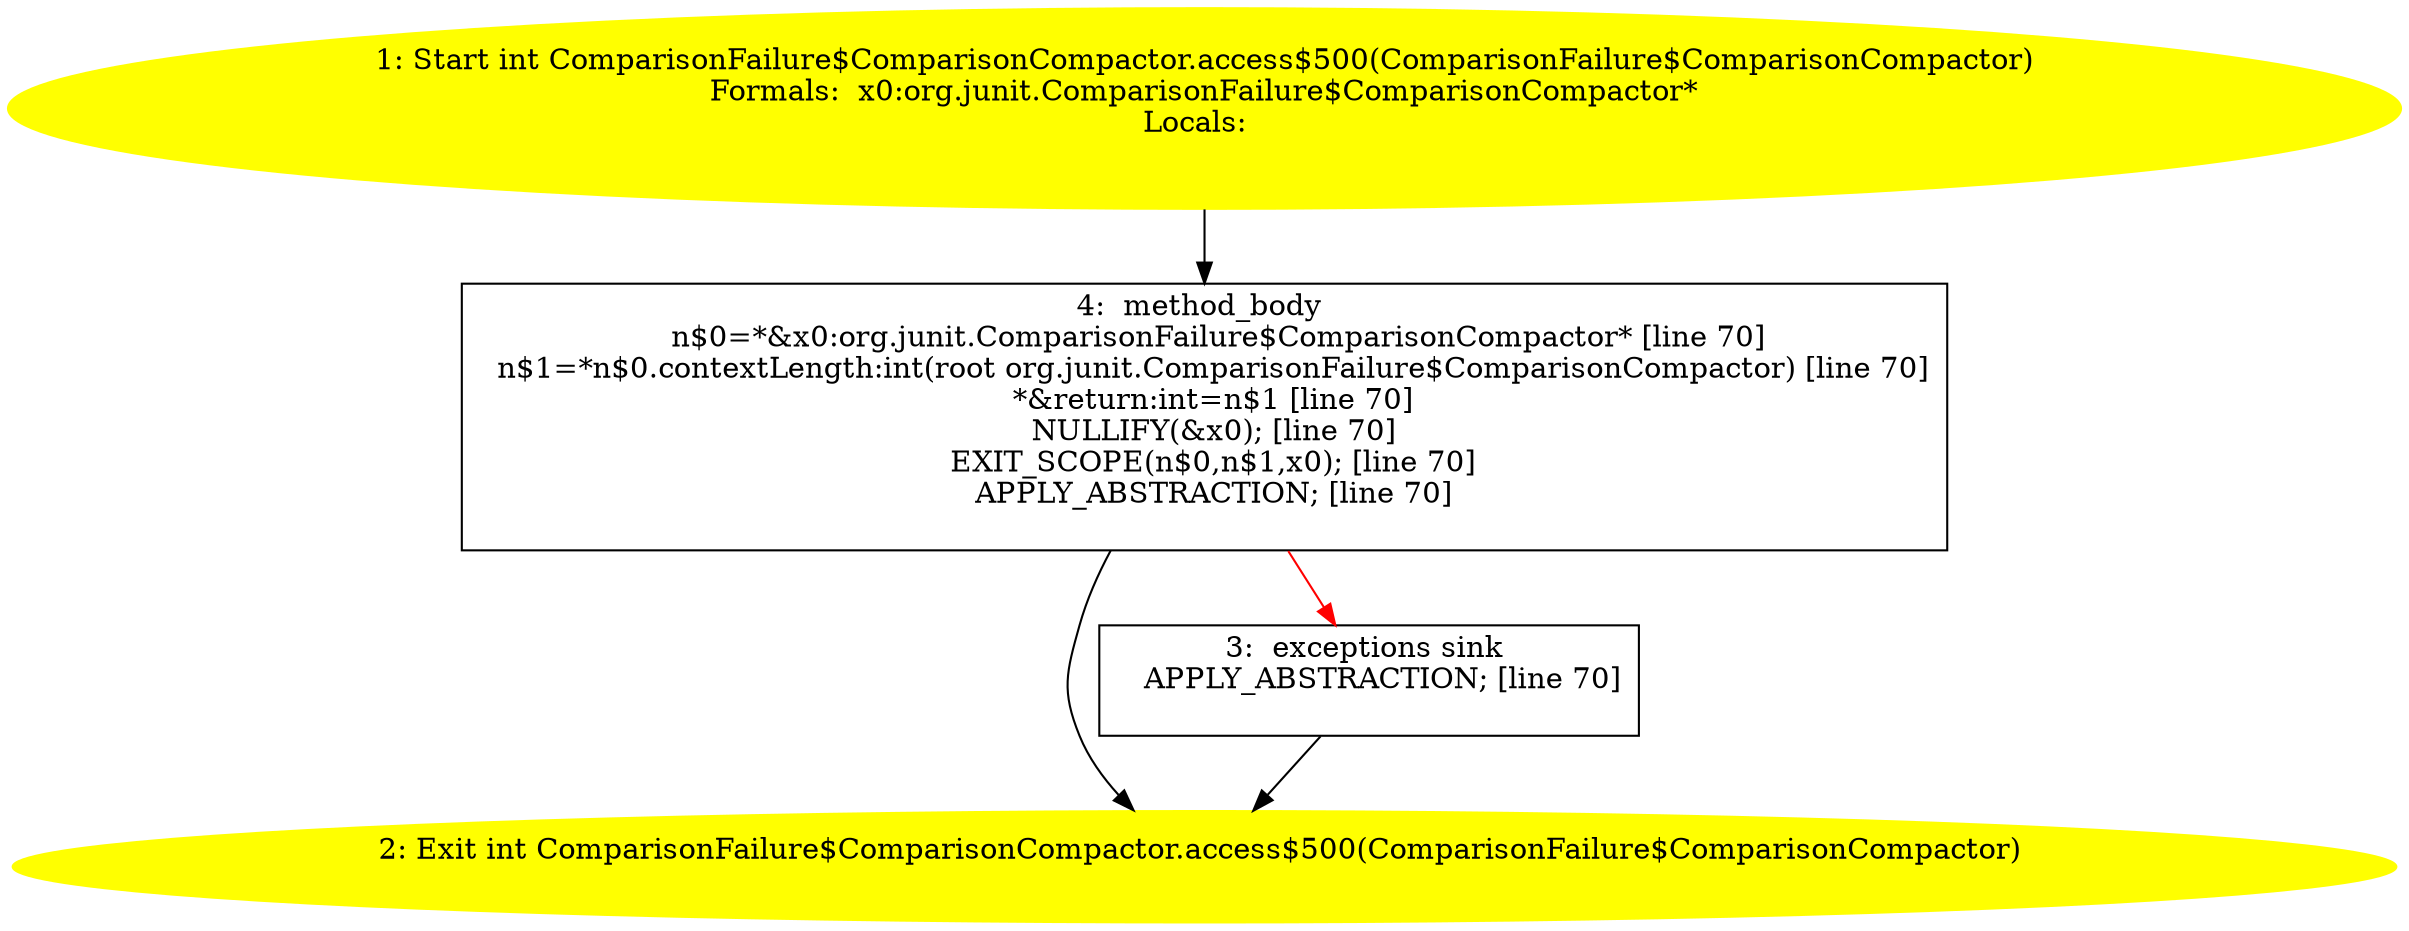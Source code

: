 /* @generated */
digraph cfg {
"org.junit.ComparisonFailure$ComparisonCompactor.access$500(org.junit.ComparisonFailure$ComparisonCom.e8be8c68ffca30b539974466810f6fa9_1" [label="1: Start int ComparisonFailure$ComparisonCompactor.access$500(ComparisonFailure$ComparisonCompactor)\nFormals:  x0:org.junit.ComparisonFailure$ComparisonCompactor*\nLocals:  \n  " color=yellow style=filled]
	

	 "org.junit.ComparisonFailure$ComparisonCompactor.access$500(org.junit.ComparisonFailure$ComparisonCom.e8be8c68ffca30b539974466810f6fa9_1" -> "org.junit.ComparisonFailure$ComparisonCompactor.access$500(org.junit.ComparisonFailure$ComparisonCom.e8be8c68ffca30b539974466810f6fa9_4" ;
"org.junit.ComparisonFailure$ComparisonCompactor.access$500(org.junit.ComparisonFailure$ComparisonCom.e8be8c68ffca30b539974466810f6fa9_2" [label="2: Exit int ComparisonFailure$ComparisonCompactor.access$500(ComparisonFailure$ComparisonCompactor) \n  " color=yellow style=filled]
	

"org.junit.ComparisonFailure$ComparisonCompactor.access$500(org.junit.ComparisonFailure$ComparisonCom.e8be8c68ffca30b539974466810f6fa9_3" [label="3:  exceptions sink \n   APPLY_ABSTRACTION; [line 70]\n " shape="box"]
	

	 "org.junit.ComparisonFailure$ComparisonCompactor.access$500(org.junit.ComparisonFailure$ComparisonCom.e8be8c68ffca30b539974466810f6fa9_3" -> "org.junit.ComparisonFailure$ComparisonCompactor.access$500(org.junit.ComparisonFailure$ComparisonCom.e8be8c68ffca30b539974466810f6fa9_2" ;
"org.junit.ComparisonFailure$ComparisonCompactor.access$500(org.junit.ComparisonFailure$ComparisonCom.e8be8c68ffca30b539974466810f6fa9_4" [label="4:  method_body \n   n$0=*&x0:org.junit.ComparisonFailure$ComparisonCompactor* [line 70]\n  n$1=*n$0.contextLength:int(root org.junit.ComparisonFailure$ComparisonCompactor) [line 70]\n  *&return:int=n$1 [line 70]\n  NULLIFY(&x0); [line 70]\n  EXIT_SCOPE(n$0,n$1,x0); [line 70]\n  APPLY_ABSTRACTION; [line 70]\n " shape="box"]
	

	 "org.junit.ComparisonFailure$ComparisonCompactor.access$500(org.junit.ComparisonFailure$ComparisonCom.e8be8c68ffca30b539974466810f6fa9_4" -> "org.junit.ComparisonFailure$ComparisonCompactor.access$500(org.junit.ComparisonFailure$ComparisonCom.e8be8c68ffca30b539974466810f6fa9_2" ;
	 "org.junit.ComparisonFailure$ComparisonCompactor.access$500(org.junit.ComparisonFailure$ComparisonCom.e8be8c68ffca30b539974466810f6fa9_4" -> "org.junit.ComparisonFailure$ComparisonCompactor.access$500(org.junit.ComparisonFailure$ComparisonCom.e8be8c68ffca30b539974466810f6fa9_3" [color="red" ];
}
